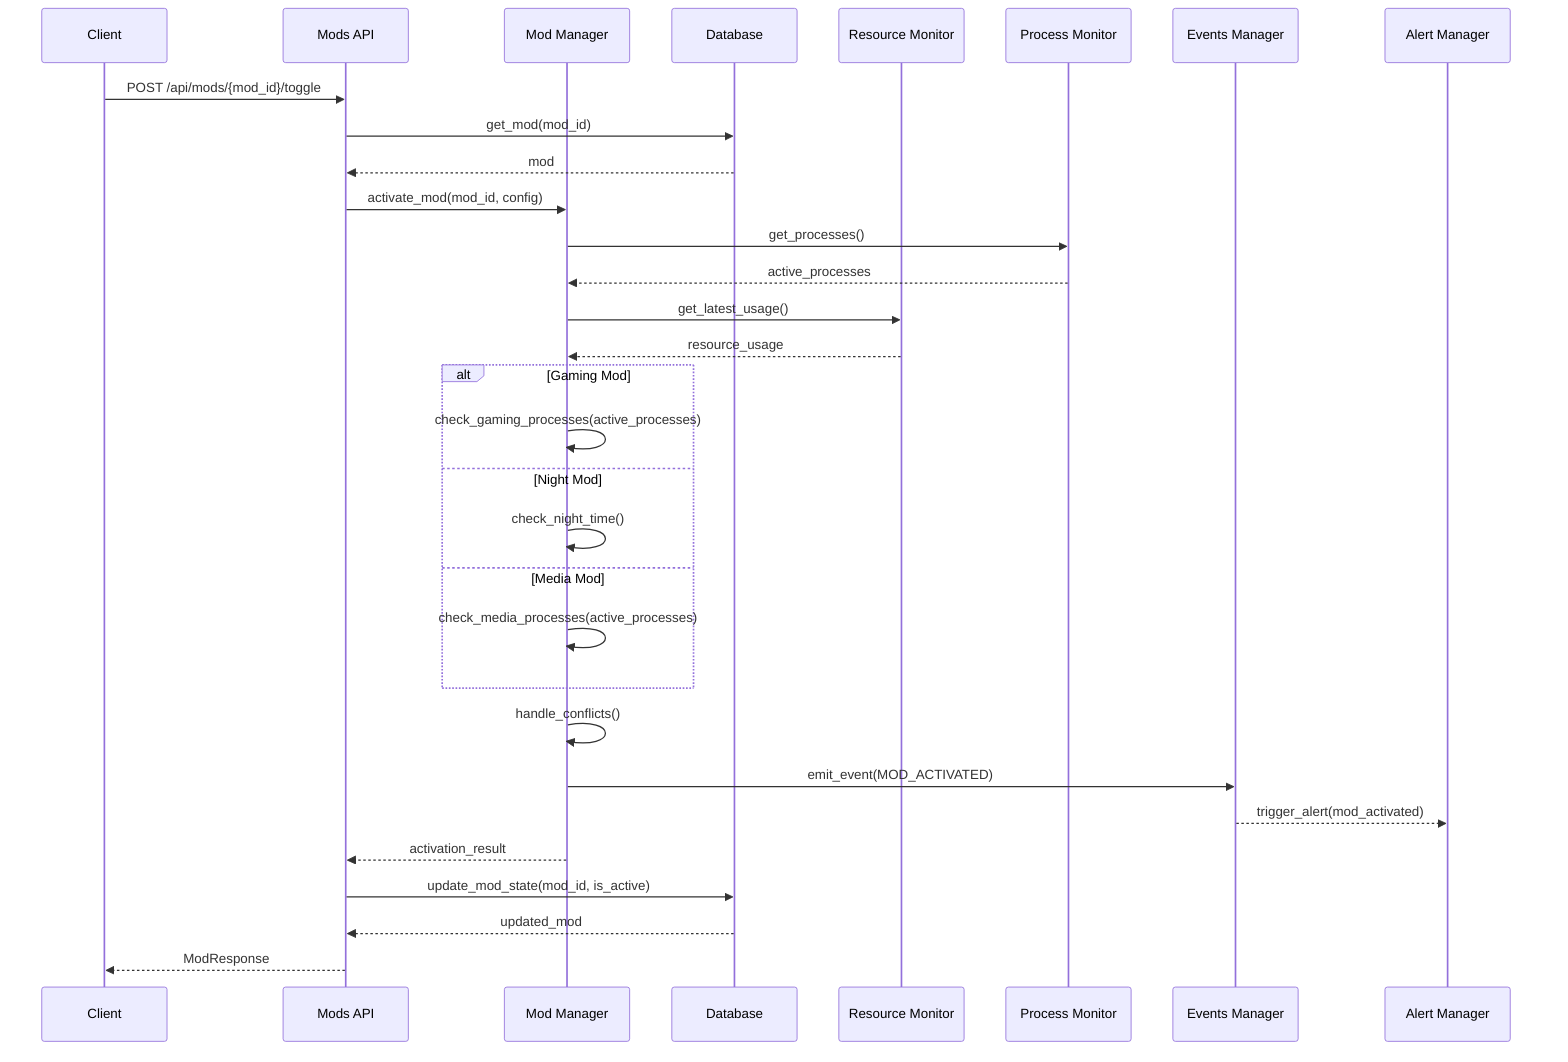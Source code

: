sequenceDiagram
    participant Client
    participant ModAPI as Mods API
    participant MM as Mod Manager
    participant DB as Database
    participant RM as Resource Monitor
    participant PM as Process Monitor
    participant EM as Events Manager
    participant AM as Alert Manager
    
    Client->>ModAPI: POST /api/mods/{mod_id}/toggle
    
    ModAPI->>DB: get_mod(mod_id)
    DB-->>ModAPI: mod
    
    ModAPI->>MM: activate_mod(mod_id, config)
    
    MM->>PM: get_processes()
    PM-->>MM: active_processes
    
    MM->>RM: get_latest_usage()
    RM-->>MM: resource_usage
    
    alt Gaming Mod
        MM->>MM: check_gaming_processes(active_processes)
    else Night Mod
        MM->>MM: check_night_time()
    else Media Mod
        MM->>MM: check_media_processes(active_processes)
    end
    
    MM->>MM: handle_conflicts()
    
    MM->>EM: emit_event(MOD_ACTIVATED)
    EM-->>AM: trigger_alert(mod_activated)
    
    MM-->>ModAPI: activation_result
    
    ModAPI->>DB: update_mod_state(mod_id, is_active)
    DB-->>ModAPI: updated_mod
    
    ModAPI-->>Client: ModResponse